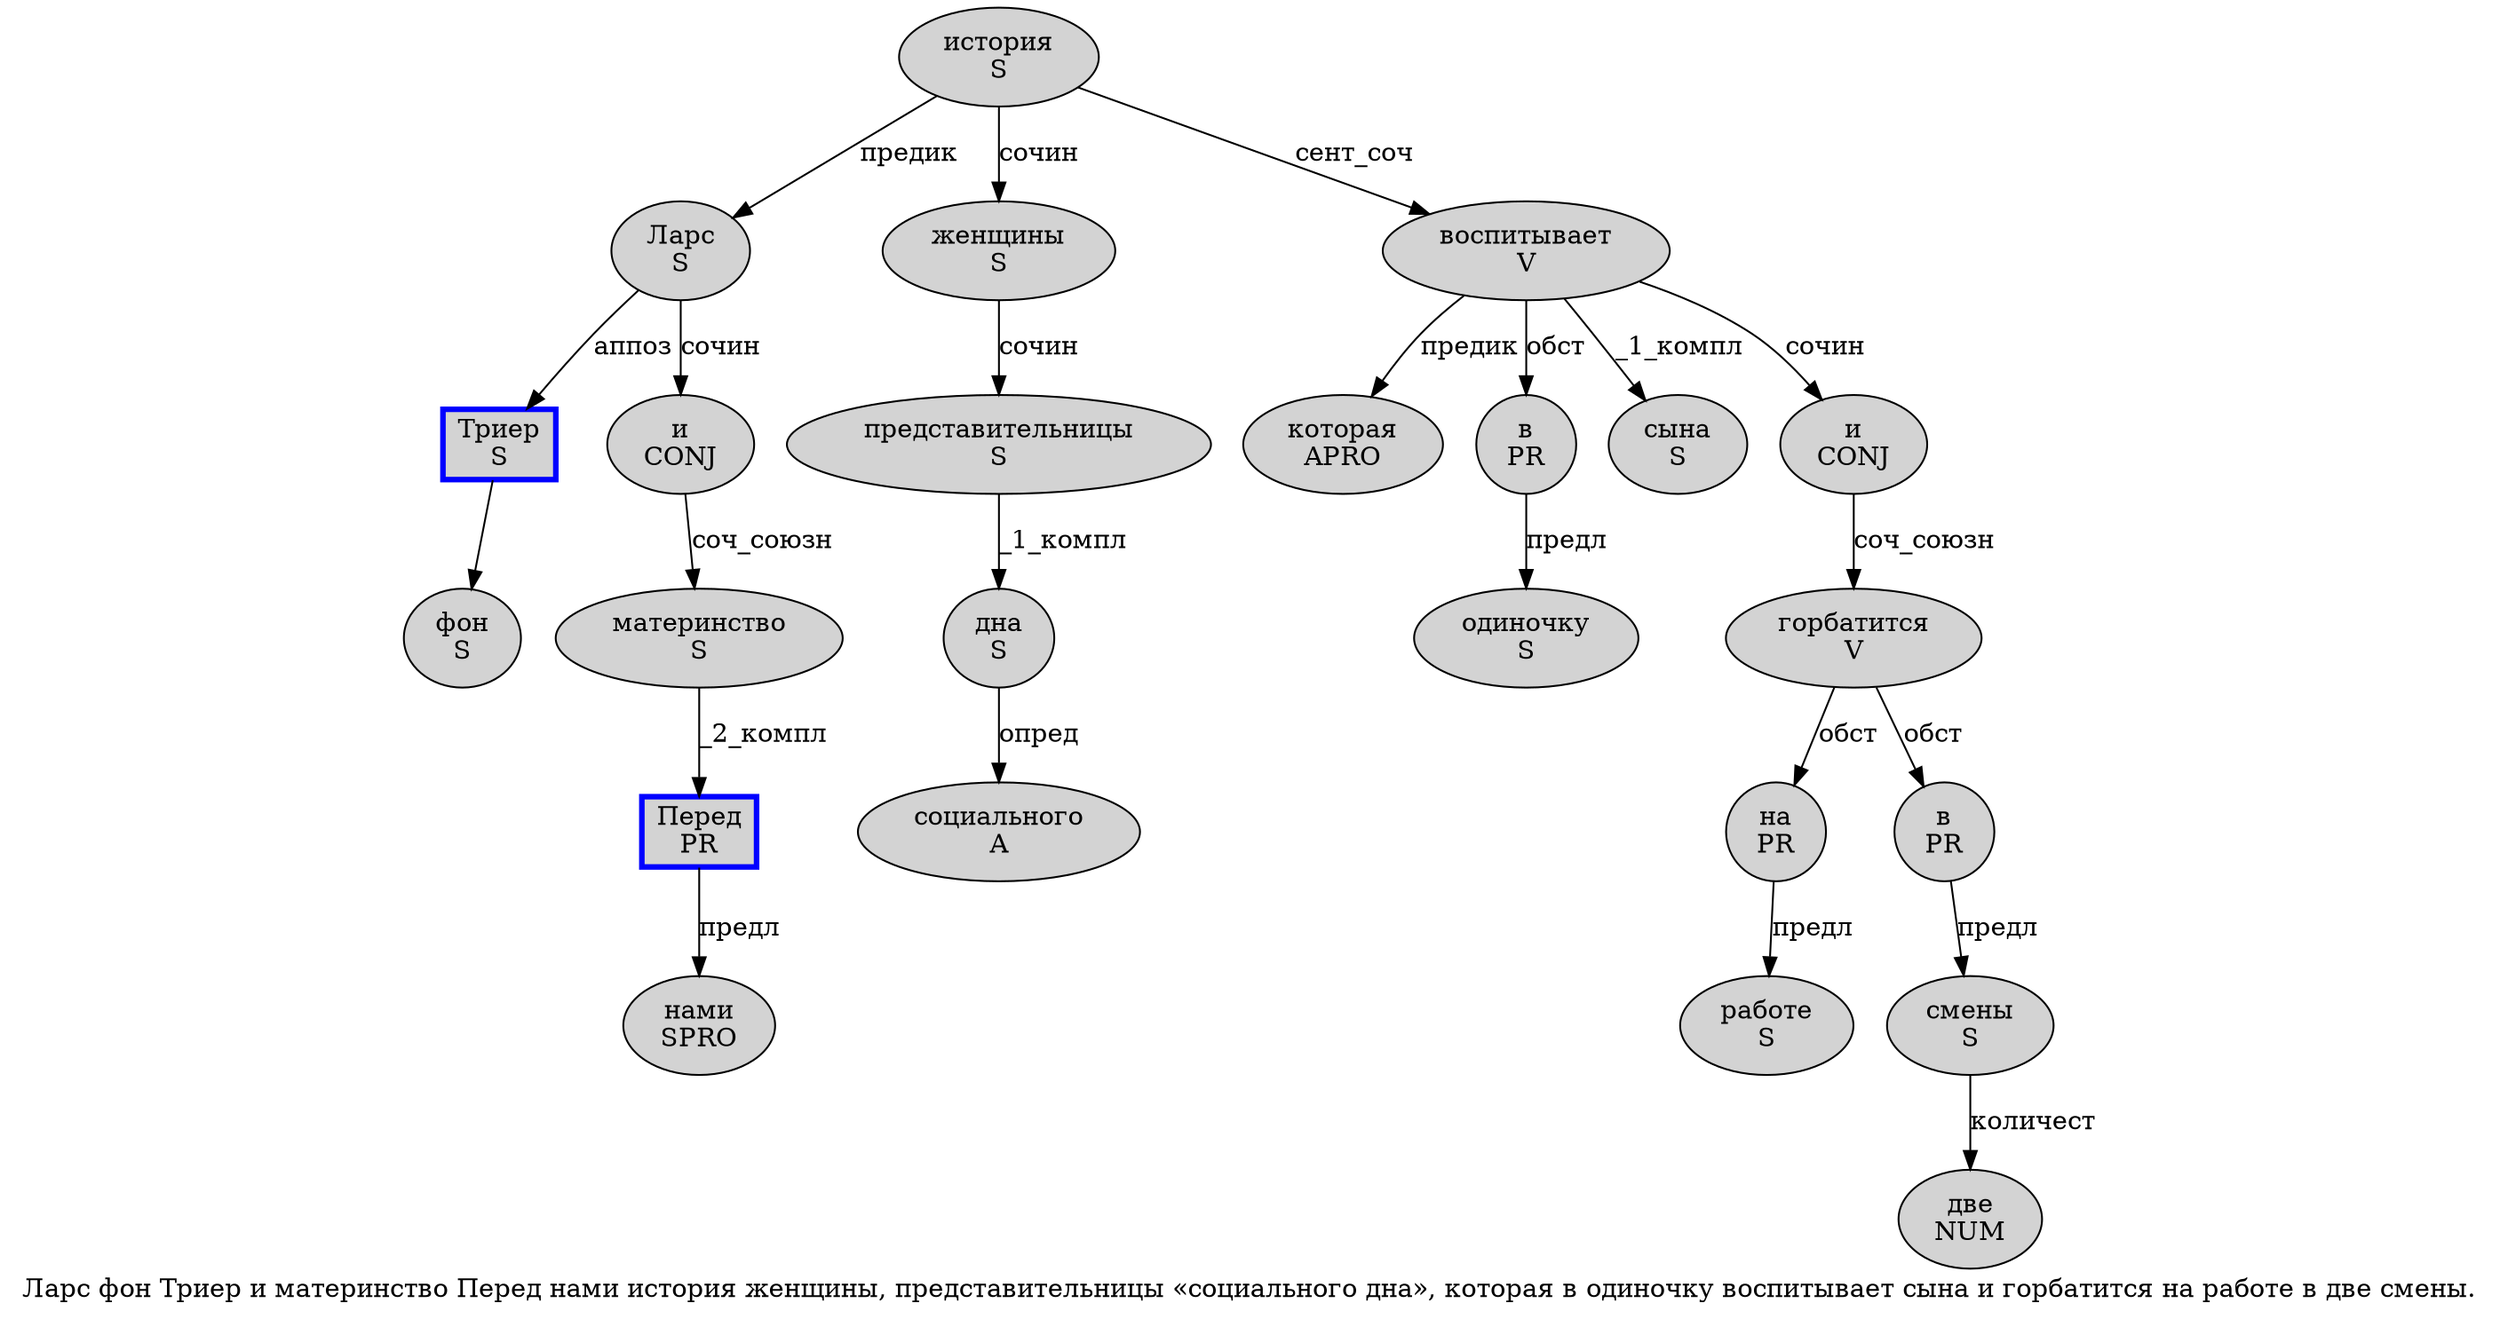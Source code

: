 digraph SENTENCE_1730 {
	graph [label="Ларс фон Триер и материнство Перед нами история женщины, представительницы «социального дна», которая в одиночку воспитывает сына и горбатится на работе в две смены."]
	node [style=filled]
		0 [label="Ларс
S" color="" fillcolor=lightgray penwidth=1 shape=ellipse]
		1 [label="фон
S" color="" fillcolor=lightgray penwidth=1 shape=ellipse]
		2 [label="Триер
S" color=blue fillcolor=lightgray penwidth=3 shape=box]
		3 [label="и
CONJ" color="" fillcolor=lightgray penwidth=1 shape=ellipse]
		4 [label="материнство
S" color="" fillcolor=lightgray penwidth=1 shape=ellipse]
		5 [label="Перед
PR" color=blue fillcolor=lightgray penwidth=3 shape=box]
		6 [label="нами
SPRO" color="" fillcolor=lightgray penwidth=1 shape=ellipse]
		7 [label="история
S" color="" fillcolor=lightgray penwidth=1 shape=ellipse]
		8 [label="женщины
S" color="" fillcolor=lightgray penwidth=1 shape=ellipse]
		10 [label="представительницы
S" color="" fillcolor=lightgray penwidth=1 shape=ellipse]
		12 [label="социального
A" color="" fillcolor=lightgray penwidth=1 shape=ellipse]
		13 [label="дна
S" color="" fillcolor=lightgray penwidth=1 shape=ellipse]
		16 [label="которая
APRO" color="" fillcolor=lightgray penwidth=1 shape=ellipse]
		17 [label="в
PR" color="" fillcolor=lightgray penwidth=1 shape=ellipse]
		18 [label="одиночку
S" color="" fillcolor=lightgray penwidth=1 shape=ellipse]
		19 [label="воспитывает
V" color="" fillcolor=lightgray penwidth=1 shape=ellipse]
		20 [label="сына
S" color="" fillcolor=lightgray penwidth=1 shape=ellipse]
		21 [label="и
CONJ" color="" fillcolor=lightgray penwidth=1 shape=ellipse]
		22 [label="горбатится
V" color="" fillcolor=lightgray penwidth=1 shape=ellipse]
		23 [label="на
PR" color="" fillcolor=lightgray penwidth=1 shape=ellipse]
		24 [label="работе
S" color="" fillcolor=lightgray penwidth=1 shape=ellipse]
		25 [label="в
PR" color="" fillcolor=lightgray penwidth=1 shape=ellipse]
		26 [label="две
NUM" color="" fillcolor=lightgray penwidth=1 shape=ellipse]
		27 [label="смены
S" color="" fillcolor=lightgray penwidth=1 shape=ellipse]
			4 -> 5 [label="_2_компл"]
			0 -> 2 [label="аппоз"]
			0 -> 3 [label="сочин"]
			7 -> 0 [label="предик"]
			7 -> 8 [label="сочин"]
			7 -> 19 [label="сент_соч"]
			25 -> 27 [label="предл"]
			21 -> 22 [label="соч_союзн"]
			17 -> 18 [label="предл"]
			22 -> 23 [label="обст"]
			22 -> 25 [label="обст"]
			3 -> 4 [label="соч_союзн"]
			19 -> 16 [label="предик"]
			19 -> 17 [label="обст"]
			19 -> 20 [label="_1_компл"]
			19 -> 21 [label="сочин"]
			10 -> 13 [label="_1_компл"]
			8 -> 10 [label="сочин"]
			23 -> 24 [label="предл"]
			2 -> 1
			5 -> 6 [label="предл"]
			13 -> 12 [label="опред"]
			27 -> 26 [label="количест"]
}